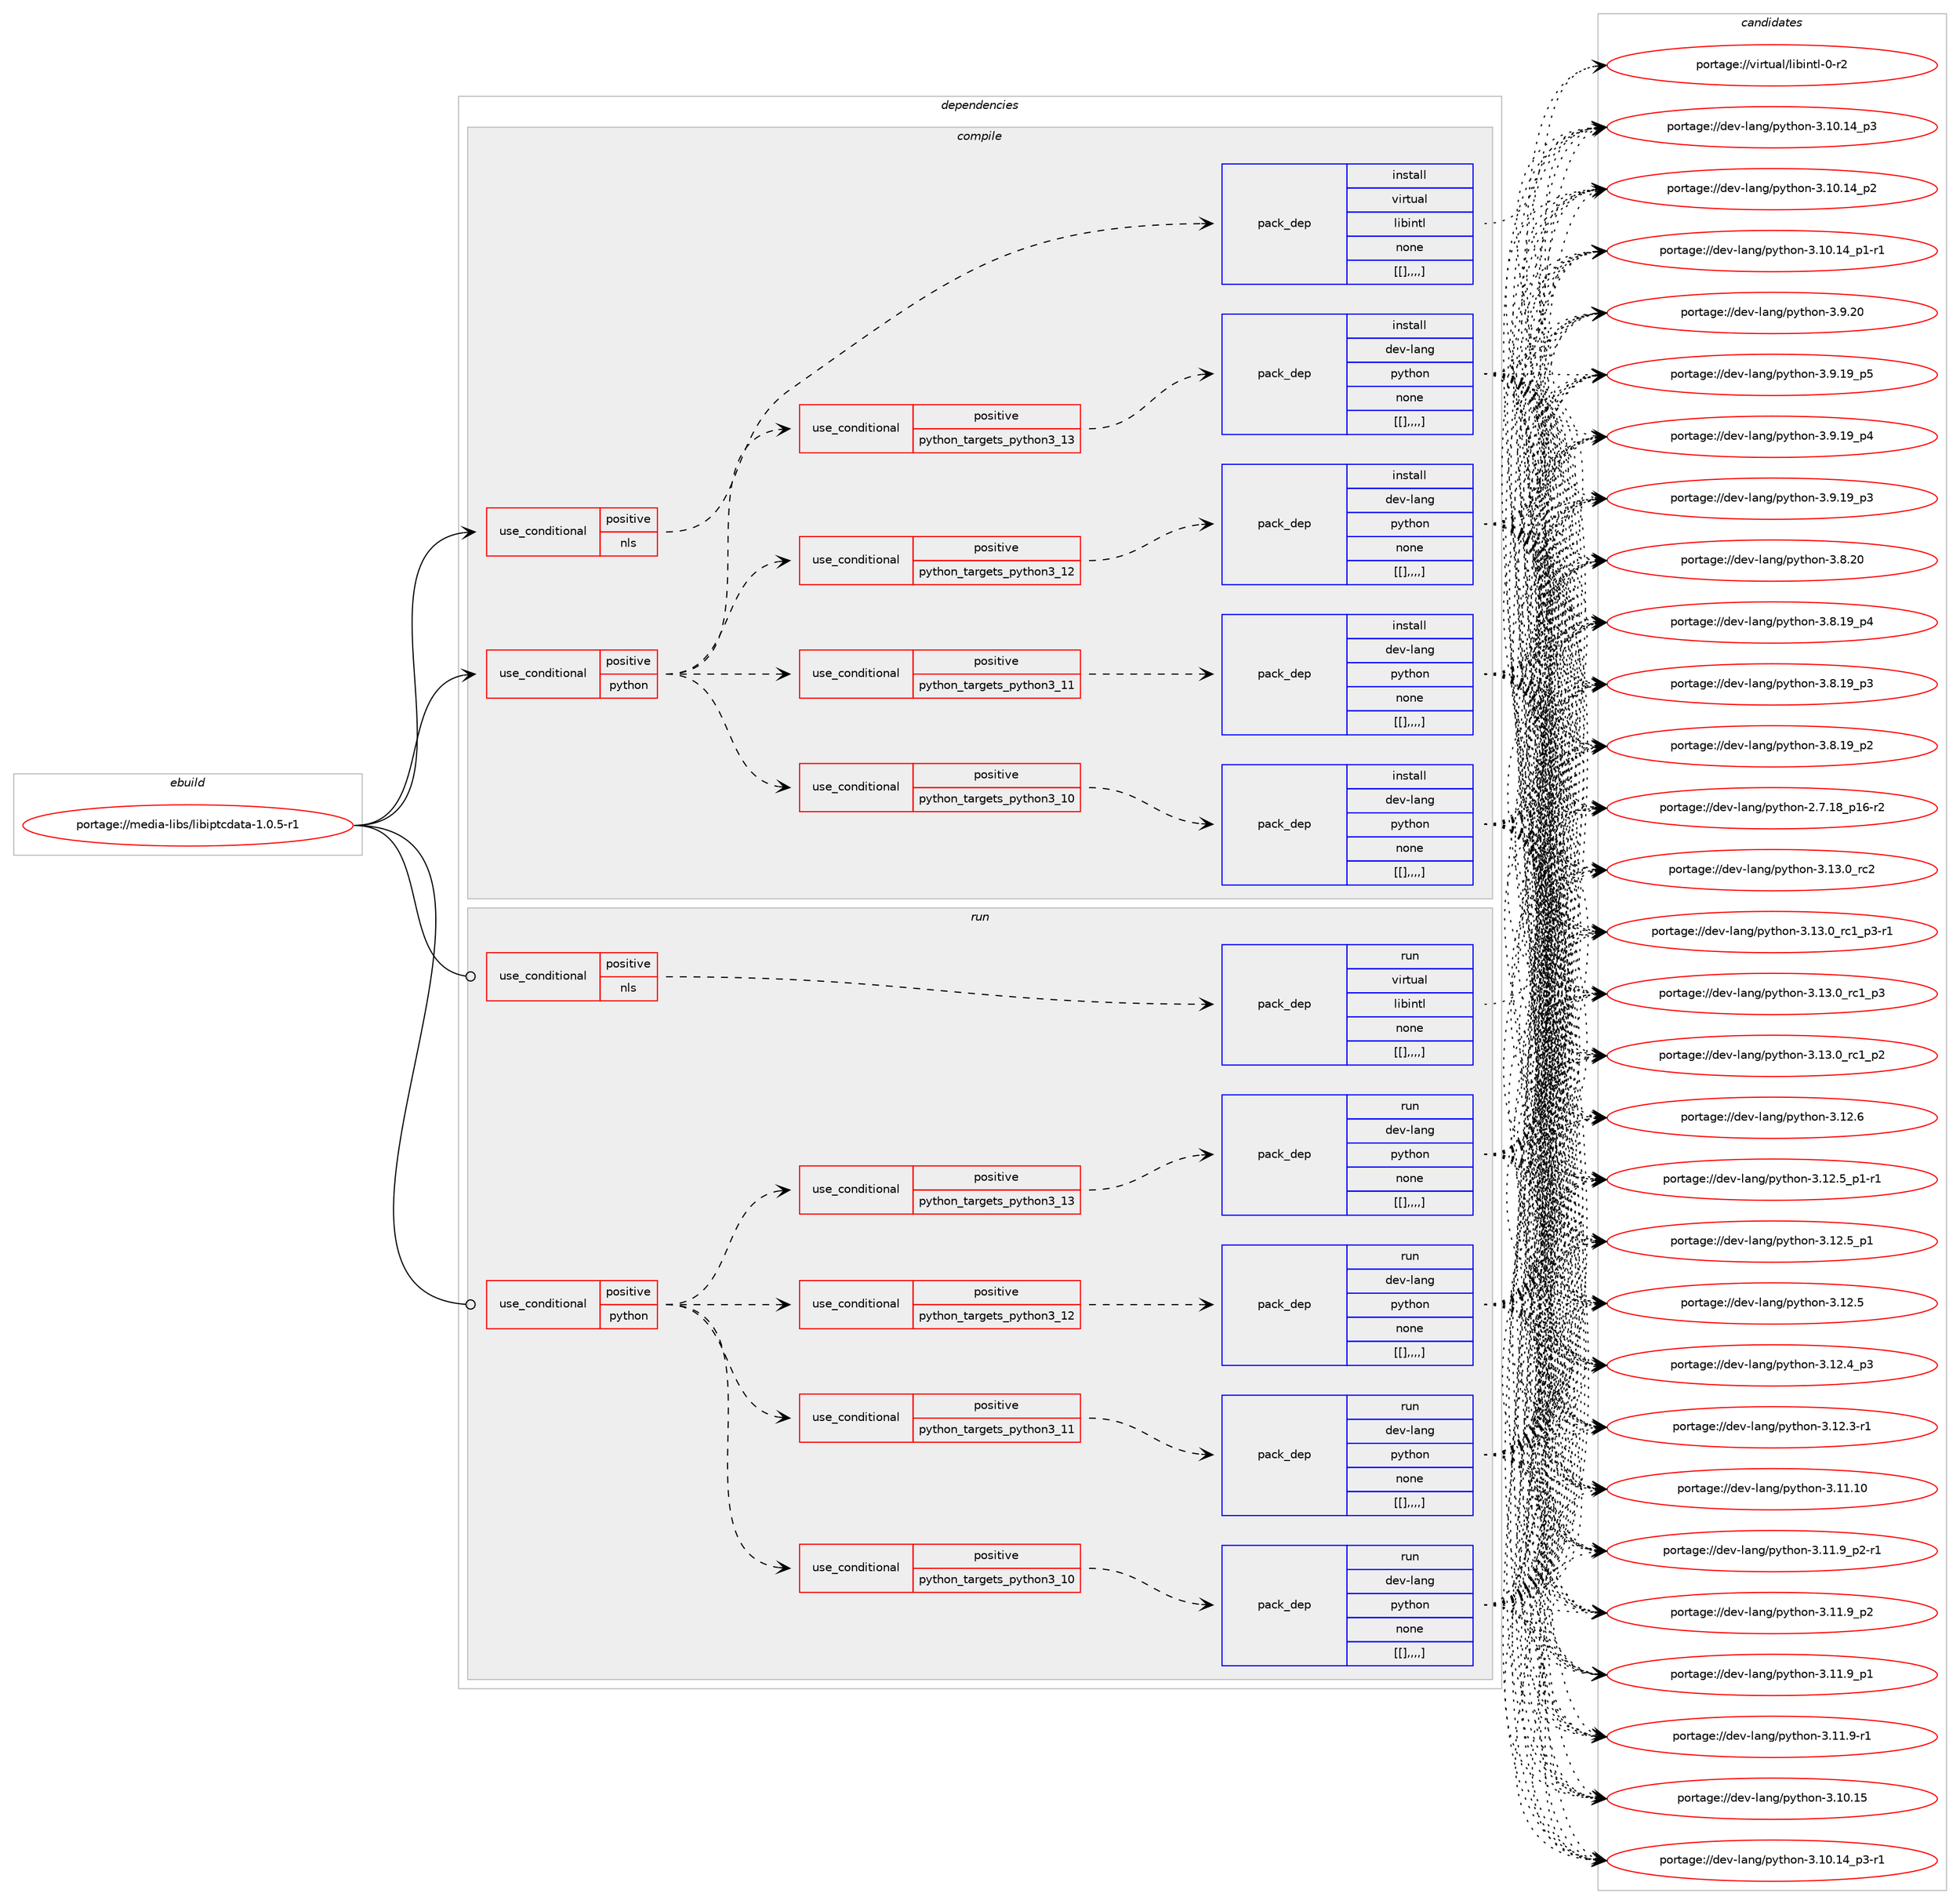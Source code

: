 digraph prolog {

# *************
# Graph options
# *************

newrank=true;
concentrate=true;
compound=true;
graph [rankdir=LR,fontname=Helvetica,fontsize=10,ranksep=1.5];#, ranksep=2.5, nodesep=0.2];
edge  [arrowhead=vee];
node  [fontname=Helvetica,fontsize=10];

# **********
# The ebuild
# **********

subgraph cluster_leftcol {
color=gray;
label=<<i>ebuild</i>>;
id [label="portage://media-libs/libiptcdata-1.0.5-r1", color=red, width=4, href="../media-libs/libiptcdata-1.0.5-r1.svg"];
}

# ****************
# The dependencies
# ****************

subgraph cluster_midcol {
color=gray;
label=<<i>dependencies</i>>;
subgraph cluster_compile {
fillcolor="#eeeeee";
style=filled;
label=<<i>compile</i>>;
subgraph cond78900 {
dependency315231 [label=<<TABLE BORDER="0" CELLBORDER="1" CELLSPACING="0" CELLPADDING="4"><TR><TD ROWSPAN="3" CELLPADDING="10">use_conditional</TD></TR><TR><TD>positive</TD></TR><TR><TD>nls</TD></TR></TABLE>>, shape=none, color=red];
subgraph pack233799 {
dependency315232 [label=<<TABLE BORDER="0" CELLBORDER="1" CELLSPACING="0" CELLPADDING="4" WIDTH="220"><TR><TD ROWSPAN="6" CELLPADDING="30">pack_dep</TD></TR><TR><TD WIDTH="110">install</TD></TR><TR><TD>virtual</TD></TR><TR><TD>libintl</TD></TR><TR><TD>none</TD></TR><TR><TD>[[],,,,]</TD></TR></TABLE>>, shape=none, color=blue];
}
dependency315231:e -> dependency315232:w [weight=20,style="dashed",arrowhead="vee"];
}
id:e -> dependency315231:w [weight=20,style="solid",arrowhead="vee"];
subgraph cond78901 {
dependency315233 [label=<<TABLE BORDER="0" CELLBORDER="1" CELLSPACING="0" CELLPADDING="4"><TR><TD ROWSPAN="3" CELLPADDING="10">use_conditional</TD></TR><TR><TD>positive</TD></TR><TR><TD>python</TD></TR></TABLE>>, shape=none, color=red];
subgraph cond78902 {
dependency315234 [label=<<TABLE BORDER="0" CELLBORDER="1" CELLSPACING="0" CELLPADDING="4"><TR><TD ROWSPAN="3" CELLPADDING="10">use_conditional</TD></TR><TR><TD>positive</TD></TR><TR><TD>python_targets_python3_10</TD></TR></TABLE>>, shape=none, color=red];
subgraph pack233800 {
dependency315235 [label=<<TABLE BORDER="0" CELLBORDER="1" CELLSPACING="0" CELLPADDING="4" WIDTH="220"><TR><TD ROWSPAN="6" CELLPADDING="30">pack_dep</TD></TR><TR><TD WIDTH="110">install</TD></TR><TR><TD>dev-lang</TD></TR><TR><TD>python</TD></TR><TR><TD>none</TD></TR><TR><TD>[[],,,,]</TD></TR></TABLE>>, shape=none, color=blue];
}
dependency315234:e -> dependency315235:w [weight=20,style="dashed",arrowhead="vee"];
}
dependency315233:e -> dependency315234:w [weight=20,style="dashed",arrowhead="vee"];
subgraph cond78903 {
dependency315236 [label=<<TABLE BORDER="0" CELLBORDER="1" CELLSPACING="0" CELLPADDING="4"><TR><TD ROWSPAN="3" CELLPADDING="10">use_conditional</TD></TR><TR><TD>positive</TD></TR><TR><TD>python_targets_python3_11</TD></TR></TABLE>>, shape=none, color=red];
subgraph pack233801 {
dependency315237 [label=<<TABLE BORDER="0" CELLBORDER="1" CELLSPACING="0" CELLPADDING="4" WIDTH="220"><TR><TD ROWSPAN="6" CELLPADDING="30">pack_dep</TD></TR><TR><TD WIDTH="110">install</TD></TR><TR><TD>dev-lang</TD></TR><TR><TD>python</TD></TR><TR><TD>none</TD></TR><TR><TD>[[],,,,]</TD></TR></TABLE>>, shape=none, color=blue];
}
dependency315236:e -> dependency315237:w [weight=20,style="dashed",arrowhead="vee"];
}
dependency315233:e -> dependency315236:w [weight=20,style="dashed",arrowhead="vee"];
subgraph cond78904 {
dependency315238 [label=<<TABLE BORDER="0" CELLBORDER="1" CELLSPACING="0" CELLPADDING="4"><TR><TD ROWSPAN="3" CELLPADDING="10">use_conditional</TD></TR><TR><TD>positive</TD></TR><TR><TD>python_targets_python3_12</TD></TR></TABLE>>, shape=none, color=red];
subgraph pack233802 {
dependency315239 [label=<<TABLE BORDER="0" CELLBORDER="1" CELLSPACING="0" CELLPADDING="4" WIDTH="220"><TR><TD ROWSPAN="6" CELLPADDING="30">pack_dep</TD></TR><TR><TD WIDTH="110">install</TD></TR><TR><TD>dev-lang</TD></TR><TR><TD>python</TD></TR><TR><TD>none</TD></TR><TR><TD>[[],,,,]</TD></TR></TABLE>>, shape=none, color=blue];
}
dependency315238:e -> dependency315239:w [weight=20,style="dashed",arrowhead="vee"];
}
dependency315233:e -> dependency315238:w [weight=20,style="dashed",arrowhead="vee"];
subgraph cond78905 {
dependency315240 [label=<<TABLE BORDER="0" CELLBORDER="1" CELLSPACING="0" CELLPADDING="4"><TR><TD ROWSPAN="3" CELLPADDING="10">use_conditional</TD></TR><TR><TD>positive</TD></TR><TR><TD>python_targets_python3_13</TD></TR></TABLE>>, shape=none, color=red];
subgraph pack233803 {
dependency315241 [label=<<TABLE BORDER="0" CELLBORDER="1" CELLSPACING="0" CELLPADDING="4" WIDTH="220"><TR><TD ROWSPAN="6" CELLPADDING="30">pack_dep</TD></TR><TR><TD WIDTH="110">install</TD></TR><TR><TD>dev-lang</TD></TR><TR><TD>python</TD></TR><TR><TD>none</TD></TR><TR><TD>[[],,,,]</TD></TR></TABLE>>, shape=none, color=blue];
}
dependency315240:e -> dependency315241:w [weight=20,style="dashed",arrowhead="vee"];
}
dependency315233:e -> dependency315240:w [weight=20,style="dashed",arrowhead="vee"];
}
id:e -> dependency315233:w [weight=20,style="solid",arrowhead="vee"];
}
subgraph cluster_compileandrun {
fillcolor="#eeeeee";
style=filled;
label=<<i>compile and run</i>>;
}
subgraph cluster_run {
fillcolor="#eeeeee";
style=filled;
label=<<i>run</i>>;
subgraph cond78906 {
dependency315242 [label=<<TABLE BORDER="0" CELLBORDER="1" CELLSPACING="0" CELLPADDING="4"><TR><TD ROWSPAN="3" CELLPADDING="10">use_conditional</TD></TR><TR><TD>positive</TD></TR><TR><TD>nls</TD></TR></TABLE>>, shape=none, color=red];
subgraph pack233804 {
dependency315243 [label=<<TABLE BORDER="0" CELLBORDER="1" CELLSPACING="0" CELLPADDING="4" WIDTH="220"><TR><TD ROWSPAN="6" CELLPADDING="30">pack_dep</TD></TR><TR><TD WIDTH="110">run</TD></TR><TR><TD>virtual</TD></TR><TR><TD>libintl</TD></TR><TR><TD>none</TD></TR><TR><TD>[[],,,,]</TD></TR></TABLE>>, shape=none, color=blue];
}
dependency315242:e -> dependency315243:w [weight=20,style="dashed",arrowhead="vee"];
}
id:e -> dependency315242:w [weight=20,style="solid",arrowhead="odot"];
subgraph cond78907 {
dependency315244 [label=<<TABLE BORDER="0" CELLBORDER="1" CELLSPACING="0" CELLPADDING="4"><TR><TD ROWSPAN="3" CELLPADDING="10">use_conditional</TD></TR><TR><TD>positive</TD></TR><TR><TD>python</TD></TR></TABLE>>, shape=none, color=red];
subgraph cond78908 {
dependency315245 [label=<<TABLE BORDER="0" CELLBORDER="1" CELLSPACING="0" CELLPADDING="4"><TR><TD ROWSPAN="3" CELLPADDING="10">use_conditional</TD></TR><TR><TD>positive</TD></TR><TR><TD>python_targets_python3_10</TD></TR></TABLE>>, shape=none, color=red];
subgraph pack233805 {
dependency315246 [label=<<TABLE BORDER="0" CELLBORDER="1" CELLSPACING="0" CELLPADDING="4" WIDTH="220"><TR><TD ROWSPAN="6" CELLPADDING="30">pack_dep</TD></TR><TR><TD WIDTH="110">run</TD></TR><TR><TD>dev-lang</TD></TR><TR><TD>python</TD></TR><TR><TD>none</TD></TR><TR><TD>[[],,,,]</TD></TR></TABLE>>, shape=none, color=blue];
}
dependency315245:e -> dependency315246:w [weight=20,style="dashed",arrowhead="vee"];
}
dependency315244:e -> dependency315245:w [weight=20,style="dashed",arrowhead="vee"];
subgraph cond78909 {
dependency315247 [label=<<TABLE BORDER="0" CELLBORDER="1" CELLSPACING="0" CELLPADDING="4"><TR><TD ROWSPAN="3" CELLPADDING="10">use_conditional</TD></TR><TR><TD>positive</TD></TR><TR><TD>python_targets_python3_11</TD></TR></TABLE>>, shape=none, color=red];
subgraph pack233806 {
dependency315248 [label=<<TABLE BORDER="0" CELLBORDER="1" CELLSPACING="0" CELLPADDING="4" WIDTH="220"><TR><TD ROWSPAN="6" CELLPADDING="30">pack_dep</TD></TR><TR><TD WIDTH="110">run</TD></TR><TR><TD>dev-lang</TD></TR><TR><TD>python</TD></TR><TR><TD>none</TD></TR><TR><TD>[[],,,,]</TD></TR></TABLE>>, shape=none, color=blue];
}
dependency315247:e -> dependency315248:w [weight=20,style="dashed",arrowhead="vee"];
}
dependency315244:e -> dependency315247:w [weight=20,style="dashed",arrowhead="vee"];
subgraph cond78910 {
dependency315249 [label=<<TABLE BORDER="0" CELLBORDER="1" CELLSPACING="0" CELLPADDING="4"><TR><TD ROWSPAN="3" CELLPADDING="10">use_conditional</TD></TR><TR><TD>positive</TD></TR><TR><TD>python_targets_python3_12</TD></TR></TABLE>>, shape=none, color=red];
subgraph pack233807 {
dependency315250 [label=<<TABLE BORDER="0" CELLBORDER="1" CELLSPACING="0" CELLPADDING="4" WIDTH="220"><TR><TD ROWSPAN="6" CELLPADDING="30">pack_dep</TD></TR><TR><TD WIDTH="110">run</TD></TR><TR><TD>dev-lang</TD></TR><TR><TD>python</TD></TR><TR><TD>none</TD></TR><TR><TD>[[],,,,]</TD></TR></TABLE>>, shape=none, color=blue];
}
dependency315249:e -> dependency315250:w [weight=20,style="dashed",arrowhead="vee"];
}
dependency315244:e -> dependency315249:w [weight=20,style="dashed",arrowhead="vee"];
subgraph cond78911 {
dependency315251 [label=<<TABLE BORDER="0" CELLBORDER="1" CELLSPACING="0" CELLPADDING="4"><TR><TD ROWSPAN="3" CELLPADDING="10">use_conditional</TD></TR><TR><TD>positive</TD></TR><TR><TD>python_targets_python3_13</TD></TR></TABLE>>, shape=none, color=red];
subgraph pack233808 {
dependency315252 [label=<<TABLE BORDER="0" CELLBORDER="1" CELLSPACING="0" CELLPADDING="4" WIDTH="220"><TR><TD ROWSPAN="6" CELLPADDING="30">pack_dep</TD></TR><TR><TD WIDTH="110">run</TD></TR><TR><TD>dev-lang</TD></TR><TR><TD>python</TD></TR><TR><TD>none</TD></TR><TR><TD>[[],,,,]</TD></TR></TABLE>>, shape=none, color=blue];
}
dependency315251:e -> dependency315252:w [weight=20,style="dashed",arrowhead="vee"];
}
dependency315244:e -> dependency315251:w [weight=20,style="dashed",arrowhead="vee"];
}
id:e -> dependency315244:w [weight=20,style="solid",arrowhead="odot"];
}
}

# **************
# The candidates
# **************

subgraph cluster_choices {
rank=same;
color=gray;
label=<<i>candidates</i>>;

subgraph choice233799 {
color=black;
nodesep=1;
choice11810511411611797108471081059810511011610845484511450 [label="portage://virtual/libintl-0-r2", color=red, width=4,href="../virtual/libintl-0-r2.svg"];
dependency315232:e -> choice11810511411611797108471081059810511011610845484511450:w [style=dotted,weight="100"];
}
subgraph choice233800 {
color=black;
nodesep=1;
choice10010111845108971101034711212111610411111045514649514648951149950 [label="portage://dev-lang/python-3.13.0_rc2", color=red, width=4,href="../dev-lang/python-3.13.0_rc2.svg"];
choice1001011184510897110103471121211161041111104551464951464895114994995112514511449 [label="portage://dev-lang/python-3.13.0_rc1_p3-r1", color=red, width=4,href="../dev-lang/python-3.13.0_rc1_p3-r1.svg"];
choice100101118451089711010347112121116104111110455146495146489511499499511251 [label="portage://dev-lang/python-3.13.0_rc1_p3", color=red, width=4,href="../dev-lang/python-3.13.0_rc1_p3.svg"];
choice100101118451089711010347112121116104111110455146495146489511499499511250 [label="portage://dev-lang/python-3.13.0_rc1_p2", color=red, width=4,href="../dev-lang/python-3.13.0_rc1_p2.svg"];
choice10010111845108971101034711212111610411111045514649504654 [label="portage://dev-lang/python-3.12.6", color=red, width=4,href="../dev-lang/python-3.12.6.svg"];
choice1001011184510897110103471121211161041111104551464950465395112494511449 [label="portage://dev-lang/python-3.12.5_p1-r1", color=red, width=4,href="../dev-lang/python-3.12.5_p1-r1.svg"];
choice100101118451089711010347112121116104111110455146495046539511249 [label="portage://dev-lang/python-3.12.5_p1", color=red, width=4,href="../dev-lang/python-3.12.5_p1.svg"];
choice10010111845108971101034711212111610411111045514649504653 [label="portage://dev-lang/python-3.12.5", color=red, width=4,href="../dev-lang/python-3.12.5.svg"];
choice100101118451089711010347112121116104111110455146495046529511251 [label="portage://dev-lang/python-3.12.4_p3", color=red, width=4,href="../dev-lang/python-3.12.4_p3.svg"];
choice100101118451089711010347112121116104111110455146495046514511449 [label="portage://dev-lang/python-3.12.3-r1", color=red, width=4,href="../dev-lang/python-3.12.3-r1.svg"];
choice1001011184510897110103471121211161041111104551464949464948 [label="portage://dev-lang/python-3.11.10", color=red, width=4,href="../dev-lang/python-3.11.10.svg"];
choice1001011184510897110103471121211161041111104551464949465795112504511449 [label="portage://dev-lang/python-3.11.9_p2-r1", color=red, width=4,href="../dev-lang/python-3.11.9_p2-r1.svg"];
choice100101118451089711010347112121116104111110455146494946579511250 [label="portage://dev-lang/python-3.11.9_p2", color=red, width=4,href="../dev-lang/python-3.11.9_p2.svg"];
choice100101118451089711010347112121116104111110455146494946579511249 [label="portage://dev-lang/python-3.11.9_p1", color=red, width=4,href="../dev-lang/python-3.11.9_p1.svg"];
choice100101118451089711010347112121116104111110455146494946574511449 [label="portage://dev-lang/python-3.11.9-r1", color=red, width=4,href="../dev-lang/python-3.11.9-r1.svg"];
choice1001011184510897110103471121211161041111104551464948464953 [label="portage://dev-lang/python-3.10.15", color=red, width=4,href="../dev-lang/python-3.10.15.svg"];
choice100101118451089711010347112121116104111110455146494846495295112514511449 [label="portage://dev-lang/python-3.10.14_p3-r1", color=red, width=4,href="../dev-lang/python-3.10.14_p3-r1.svg"];
choice10010111845108971101034711212111610411111045514649484649529511251 [label="portage://dev-lang/python-3.10.14_p3", color=red, width=4,href="../dev-lang/python-3.10.14_p3.svg"];
choice10010111845108971101034711212111610411111045514649484649529511250 [label="portage://dev-lang/python-3.10.14_p2", color=red, width=4,href="../dev-lang/python-3.10.14_p2.svg"];
choice100101118451089711010347112121116104111110455146494846495295112494511449 [label="portage://dev-lang/python-3.10.14_p1-r1", color=red, width=4,href="../dev-lang/python-3.10.14_p1-r1.svg"];
choice10010111845108971101034711212111610411111045514657465048 [label="portage://dev-lang/python-3.9.20", color=red, width=4,href="../dev-lang/python-3.9.20.svg"];
choice100101118451089711010347112121116104111110455146574649579511253 [label="portage://dev-lang/python-3.9.19_p5", color=red, width=4,href="../dev-lang/python-3.9.19_p5.svg"];
choice100101118451089711010347112121116104111110455146574649579511252 [label="portage://dev-lang/python-3.9.19_p4", color=red, width=4,href="../dev-lang/python-3.9.19_p4.svg"];
choice100101118451089711010347112121116104111110455146574649579511251 [label="portage://dev-lang/python-3.9.19_p3", color=red, width=4,href="../dev-lang/python-3.9.19_p3.svg"];
choice10010111845108971101034711212111610411111045514656465048 [label="portage://dev-lang/python-3.8.20", color=red, width=4,href="../dev-lang/python-3.8.20.svg"];
choice100101118451089711010347112121116104111110455146564649579511252 [label="portage://dev-lang/python-3.8.19_p4", color=red, width=4,href="../dev-lang/python-3.8.19_p4.svg"];
choice100101118451089711010347112121116104111110455146564649579511251 [label="portage://dev-lang/python-3.8.19_p3", color=red, width=4,href="../dev-lang/python-3.8.19_p3.svg"];
choice100101118451089711010347112121116104111110455146564649579511250 [label="portage://dev-lang/python-3.8.19_p2", color=red, width=4,href="../dev-lang/python-3.8.19_p2.svg"];
choice100101118451089711010347112121116104111110455046554649569511249544511450 [label="portage://dev-lang/python-2.7.18_p16-r2", color=red, width=4,href="../dev-lang/python-2.7.18_p16-r2.svg"];
dependency315235:e -> choice10010111845108971101034711212111610411111045514649514648951149950:w [style=dotted,weight="100"];
dependency315235:e -> choice1001011184510897110103471121211161041111104551464951464895114994995112514511449:w [style=dotted,weight="100"];
dependency315235:e -> choice100101118451089711010347112121116104111110455146495146489511499499511251:w [style=dotted,weight="100"];
dependency315235:e -> choice100101118451089711010347112121116104111110455146495146489511499499511250:w [style=dotted,weight="100"];
dependency315235:e -> choice10010111845108971101034711212111610411111045514649504654:w [style=dotted,weight="100"];
dependency315235:e -> choice1001011184510897110103471121211161041111104551464950465395112494511449:w [style=dotted,weight="100"];
dependency315235:e -> choice100101118451089711010347112121116104111110455146495046539511249:w [style=dotted,weight="100"];
dependency315235:e -> choice10010111845108971101034711212111610411111045514649504653:w [style=dotted,weight="100"];
dependency315235:e -> choice100101118451089711010347112121116104111110455146495046529511251:w [style=dotted,weight="100"];
dependency315235:e -> choice100101118451089711010347112121116104111110455146495046514511449:w [style=dotted,weight="100"];
dependency315235:e -> choice1001011184510897110103471121211161041111104551464949464948:w [style=dotted,weight="100"];
dependency315235:e -> choice1001011184510897110103471121211161041111104551464949465795112504511449:w [style=dotted,weight="100"];
dependency315235:e -> choice100101118451089711010347112121116104111110455146494946579511250:w [style=dotted,weight="100"];
dependency315235:e -> choice100101118451089711010347112121116104111110455146494946579511249:w [style=dotted,weight="100"];
dependency315235:e -> choice100101118451089711010347112121116104111110455146494946574511449:w [style=dotted,weight="100"];
dependency315235:e -> choice1001011184510897110103471121211161041111104551464948464953:w [style=dotted,weight="100"];
dependency315235:e -> choice100101118451089711010347112121116104111110455146494846495295112514511449:w [style=dotted,weight="100"];
dependency315235:e -> choice10010111845108971101034711212111610411111045514649484649529511251:w [style=dotted,weight="100"];
dependency315235:e -> choice10010111845108971101034711212111610411111045514649484649529511250:w [style=dotted,weight="100"];
dependency315235:e -> choice100101118451089711010347112121116104111110455146494846495295112494511449:w [style=dotted,weight="100"];
dependency315235:e -> choice10010111845108971101034711212111610411111045514657465048:w [style=dotted,weight="100"];
dependency315235:e -> choice100101118451089711010347112121116104111110455146574649579511253:w [style=dotted,weight="100"];
dependency315235:e -> choice100101118451089711010347112121116104111110455146574649579511252:w [style=dotted,weight="100"];
dependency315235:e -> choice100101118451089711010347112121116104111110455146574649579511251:w [style=dotted,weight="100"];
dependency315235:e -> choice10010111845108971101034711212111610411111045514656465048:w [style=dotted,weight="100"];
dependency315235:e -> choice100101118451089711010347112121116104111110455146564649579511252:w [style=dotted,weight="100"];
dependency315235:e -> choice100101118451089711010347112121116104111110455146564649579511251:w [style=dotted,weight="100"];
dependency315235:e -> choice100101118451089711010347112121116104111110455146564649579511250:w [style=dotted,weight="100"];
dependency315235:e -> choice100101118451089711010347112121116104111110455046554649569511249544511450:w [style=dotted,weight="100"];
}
subgraph choice233801 {
color=black;
nodesep=1;
choice10010111845108971101034711212111610411111045514649514648951149950 [label="portage://dev-lang/python-3.13.0_rc2", color=red, width=4,href="../dev-lang/python-3.13.0_rc2.svg"];
choice1001011184510897110103471121211161041111104551464951464895114994995112514511449 [label="portage://dev-lang/python-3.13.0_rc1_p3-r1", color=red, width=4,href="../dev-lang/python-3.13.0_rc1_p3-r1.svg"];
choice100101118451089711010347112121116104111110455146495146489511499499511251 [label="portage://dev-lang/python-3.13.0_rc1_p3", color=red, width=4,href="../dev-lang/python-3.13.0_rc1_p3.svg"];
choice100101118451089711010347112121116104111110455146495146489511499499511250 [label="portage://dev-lang/python-3.13.0_rc1_p2", color=red, width=4,href="../dev-lang/python-3.13.0_rc1_p2.svg"];
choice10010111845108971101034711212111610411111045514649504654 [label="portage://dev-lang/python-3.12.6", color=red, width=4,href="../dev-lang/python-3.12.6.svg"];
choice1001011184510897110103471121211161041111104551464950465395112494511449 [label="portage://dev-lang/python-3.12.5_p1-r1", color=red, width=4,href="../dev-lang/python-3.12.5_p1-r1.svg"];
choice100101118451089711010347112121116104111110455146495046539511249 [label="portage://dev-lang/python-3.12.5_p1", color=red, width=4,href="../dev-lang/python-3.12.5_p1.svg"];
choice10010111845108971101034711212111610411111045514649504653 [label="portage://dev-lang/python-3.12.5", color=red, width=4,href="../dev-lang/python-3.12.5.svg"];
choice100101118451089711010347112121116104111110455146495046529511251 [label="portage://dev-lang/python-3.12.4_p3", color=red, width=4,href="../dev-lang/python-3.12.4_p3.svg"];
choice100101118451089711010347112121116104111110455146495046514511449 [label="portage://dev-lang/python-3.12.3-r1", color=red, width=4,href="../dev-lang/python-3.12.3-r1.svg"];
choice1001011184510897110103471121211161041111104551464949464948 [label="portage://dev-lang/python-3.11.10", color=red, width=4,href="../dev-lang/python-3.11.10.svg"];
choice1001011184510897110103471121211161041111104551464949465795112504511449 [label="portage://dev-lang/python-3.11.9_p2-r1", color=red, width=4,href="../dev-lang/python-3.11.9_p2-r1.svg"];
choice100101118451089711010347112121116104111110455146494946579511250 [label="portage://dev-lang/python-3.11.9_p2", color=red, width=4,href="../dev-lang/python-3.11.9_p2.svg"];
choice100101118451089711010347112121116104111110455146494946579511249 [label="portage://dev-lang/python-3.11.9_p1", color=red, width=4,href="../dev-lang/python-3.11.9_p1.svg"];
choice100101118451089711010347112121116104111110455146494946574511449 [label="portage://dev-lang/python-3.11.9-r1", color=red, width=4,href="../dev-lang/python-3.11.9-r1.svg"];
choice1001011184510897110103471121211161041111104551464948464953 [label="portage://dev-lang/python-3.10.15", color=red, width=4,href="../dev-lang/python-3.10.15.svg"];
choice100101118451089711010347112121116104111110455146494846495295112514511449 [label="portage://dev-lang/python-3.10.14_p3-r1", color=red, width=4,href="../dev-lang/python-3.10.14_p3-r1.svg"];
choice10010111845108971101034711212111610411111045514649484649529511251 [label="portage://dev-lang/python-3.10.14_p3", color=red, width=4,href="../dev-lang/python-3.10.14_p3.svg"];
choice10010111845108971101034711212111610411111045514649484649529511250 [label="portage://dev-lang/python-3.10.14_p2", color=red, width=4,href="../dev-lang/python-3.10.14_p2.svg"];
choice100101118451089711010347112121116104111110455146494846495295112494511449 [label="portage://dev-lang/python-3.10.14_p1-r1", color=red, width=4,href="../dev-lang/python-3.10.14_p1-r1.svg"];
choice10010111845108971101034711212111610411111045514657465048 [label="portage://dev-lang/python-3.9.20", color=red, width=4,href="../dev-lang/python-3.9.20.svg"];
choice100101118451089711010347112121116104111110455146574649579511253 [label="portage://dev-lang/python-3.9.19_p5", color=red, width=4,href="../dev-lang/python-3.9.19_p5.svg"];
choice100101118451089711010347112121116104111110455146574649579511252 [label="portage://dev-lang/python-3.9.19_p4", color=red, width=4,href="../dev-lang/python-3.9.19_p4.svg"];
choice100101118451089711010347112121116104111110455146574649579511251 [label="portage://dev-lang/python-3.9.19_p3", color=red, width=4,href="../dev-lang/python-3.9.19_p3.svg"];
choice10010111845108971101034711212111610411111045514656465048 [label="portage://dev-lang/python-3.8.20", color=red, width=4,href="../dev-lang/python-3.8.20.svg"];
choice100101118451089711010347112121116104111110455146564649579511252 [label="portage://dev-lang/python-3.8.19_p4", color=red, width=4,href="../dev-lang/python-3.8.19_p4.svg"];
choice100101118451089711010347112121116104111110455146564649579511251 [label="portage://dev-lang/python-3.8.19_p3", color=red, width=4,href="../dev-lang/python-3.8.19_p3.svg"];
choice100101118451089711010347112121116104111110455146564649579511250 [label="portage://dev-lang/python-3.8.19_p2", color=red, width=4,href="../dev-lang/python-3.8.19_p2.svg"];
choice100101118451089711010347112121116104111110455046554649569511249544511450 [label="portage://dev-lang/python-2.7.18_p16-r2", color=red, width=4,href="../dev-lang/python-2.7.18_p16-r2.svg"];
dependency315237:e -> choice10010111845108971101034711212111610411111045514649514648951149950:w [style=dotted,weight="100"];
dependency315237:e -> choice1001011184510897110103471121211161041111104551464951464895114994995112514511449:w [style=dotted,weight="100"];
dependency315237:e -> choice100101118451089711010347112121116104111110455146495146489511499499511251:w [style=dotted,weight="100"];
dependency315237:e -> choice100101118451089711010347112121116104111110455146495146489511499499511250:w [style=dotted,weight="100"];
dependency315237:e -> choice10010111845108971101034711212111610411111045514649504654:w [style=dotted,weight="100"];
dependency315237:e -> choice1001011184510897110103471121211161041111104551464950465395112494511449:w [style=dotted,weight="100"];
dependency315237:e -> choice100101118451089711010347112121116104111110455146495046539511249:w [style=dotted,weight="100"];
dependency315237:e -> choice10010111845108971101034711212111610411111045514649504653:w [style=dotted,weight="100"];
dependency315237:e -> choice100101118451089711010347112121116104111110455146495046529511251:w [style=dotted,weight="100"];
dependency315237:e -> choice100101118451089711010347112121116104111110455146495046514511449:w [style=dotted,weight="100"];
dependency315237:e -> choice1001011184510897110103471121211161041111104551464949464948:w [style=dotted,weight="100"];
dependency315237:e -> choice1001011184510897110103471121211161041111104551464949465795112504511449:w [style=dotted,weight="100"];
dependency315237:e -> choice100101118451089711010347112121116104111110455146494946579511250:w [style=dotted,weight="100"];
dependency315237:e -> choice100101118451089711010347112121116104111110455146494946579511249:w [style=dotted,weight="100"];
dependency315237:e -> choice100101118451089711010347112121116104111110455146494946574511449:w [style=dotted,weight="100"];
dependency315237:e -> choice1001011184510897110103471121211161041111104551464948464953:w [style=dotted,weight="100"];
dependency315237:e -> choice100101118451089711010347112121116104111110455146494846495295112514511449:w [style=dotted,weight="100"];
dependency315237:e -> choice10010111845108971101034711212111610411111045514649484649529511251:w [style=dotted,weight="100"];
dependency315237:e -> choice10010111845108971101034711212111610411111045514649484649529511250:w [style=dotted,weight="100"];
dependency315237:e -> choice100101118451089711010347112121116104111110455146494846495295112494511449:w [style=dotted,weight="100"];
dependency315237:e -> choice10010111845108971101034711212111610411111045514657465048:w [style=dotted,weight="100"];
dependency315237:e -> choice100101118451089711010347112121116104111110455146574649579511253:w [style=dotted,weight="100"];
dependency315237:e -> choice100101118451089711010347112121116104111110455146574649579511252:w [style=dotted,weight="100"];
dependency315237:e -> choice100101118451089711010347112121116104111110455146574649579511251:w [style=dotted,weight="100"];
dependency315237:e -> choice10010111845108971101034711212111610411111045514656465048:w [style=dotted,weight="100"];
dependency315237:e -> choice100101118451089711010347112121116104111110455146564649579511252:w [style=dotted,weight="100"];
dependency315237:e -> choice100101118451089711010347112121116104111110455146564649579511251:w [style=dotted,weight="100"];
dependency315237:e -> choice100101118451089711010347112121116104111110455146564649579511250:w [style=dotted,weight="100"];
dependency315237:e -> choice100101118451089711010347112121116104111110455046554649569511249544511450:w [style=dotted,weight="100"];
}
subgraph choice233802 {
color=black;
nodesep=1;
choice10010111845108971101034711212111610411111045514649514648951149950 [label="portage://dev-lang/python-3.13.0_rc2", color=red, width=4,href="../dev-lang/python-3.13.0_rc2.svg"];
choice1001011184510897110103471121211161041111104551464951464895114994995112514511449 [label="portage://dev-lang/python-3.13.0_rc1_p3-r1", color=red, width=4,href="../dev-lang/python-3.13.0_rc1_p3-r1.svg"];
choice100101118451089711010347112121116104111110455146495146489511499499511251 [label="portage://dev-lang/python-3.13.0_rc1_p3", color=red, width=4,href="../dev-lang/python-3.13.0_rc1_p3.svg"];
choice100101118451089711010347112121116104111110455146495146489511499499511250 [label="portage://dev-lang/python-3.13.0_rc1_p2", color=red, width=4,href="../dev-lang/python-3.13.0_rc1_p2.svg"];
choice10010111845108971101034711212111610411111045514649504654 [label="portage://dev-lang/python-3.12.6", color=red, width=4,href="../dev-lang/python-3.12.6.svg"];
choice1001011184510897110103471121211161041111104551464950465395112494511449 [label="portage://dev-lang/python-3.12.5_p1-r1", color=red, width=4,href="../dev-lang/python-3.12.5_p1-r1.svg"];
choice100101118451089711010347112121116104111110455146495046539511249 [label="portage://dev-lang/python-3.12.5_p1", color=red, width=4,href="../dev-lang/python-3.12.5_p1.svg"];
choice10010111845108971101034711212111610411111045514649504653 [label="portage://dev-lang/python-3.12.5", color=red, width=4,href="../dev-lang/python-3.12.5.svg"];
choice100101118451089711010347112121116104111110455146495046529511251 [label="portage://dev-lang/python-3.12.4_p3", color=red, width=4,href="../dev-lang/python-3.12.4_p3.svg"];
choice100101118451089711010347112121116104111110455146495046514511449 [label="portage://dev-lang/python-3.12.3-r1", color=red, width=4,href="../dev-lang/python-3.12.3-r1.svg"];
choice1001011184510897110103471121211161041111104551464949464948 [label="portage://dev-lang/python-3.11.10", color=red, width=4,href="../dev-lang/python-3.11.10.svg"];
choice1001011184510897110103471121211161041111104551464949465795112504511449 [label="portage://dev-lang/python-3.11.9_p2-r1", color=red, width=4,href="../dev-lang/python-3.11.9_p2-r1.svg"];
choice100101118451089711010347112121116104111110455146494946579511250 [label="portage://dev-lang/python-3.11.9_p2", color=red, width=4,href="../dev-lang/python-3.11.9_p2.svg"];
choice100101118451089711010347112121116104111110455146494946579511249 [label="portage://dev-lang/python-3.11.9_p1", color=red, width=4,href="../dev-lang/python-3.11.9_p1.svg"];
choice100101118451089711010347112121116104111110455146494946574511449 [label="portage://dev-lang/python-3.11.9-r1", color=red, width=4,href="../dev-lang/python-3.11.9-r1.svg"];
choice1001011184510897110103471121211161041111104551464948464953 [label="portage://dev-lang/python-3.10.15", color=red, width=4,href="../dev-lang/python-3.10.15.svg"];
choice100101118451089711010347112121116104111110455146494846495295112514511449 [label="portage://dev-lang/python-3.10.14_p3-r1", color=red, width=4,href="../dev-lang/python-3.10.14_p3-r1.svg"];
choice10010111845108971101034711212111610411111045514649484649529511251 [label="portage://dev-lang/python-3.10.14_p3", color=red, width=4,href="../dev-lang/python-3.10.14_p3.svg"];
choice10010111845108971101034711212111610411111045514649484649529511250 [label="portage://dev-lang/python-3.10.14_p2", color=red, width=4,href="../dev-lang/python-3.10.14_p2.svg"];
choice100101118451089711010347112121116104111110455146494846495295112494511449 [label="portage://dev-lang/python-3.10.14_p1-r1", color=red, width=4,href="../dev-lang/python-3.10.14_p1-r1.svg"];
choice10010111845108971101034711212111610411111045514657465048 [label="portage://dev-lang/python-3.9.20", color=red, width=4,href="../dev-lang/python-3.9.20.svg"];
choice100101118451089711010347112121116104111110455146574649579511253 [label="portage://dev-lang/python-3.9.19_p5", color=red, width=4,href="../dev-lang/python-3.9.19_p5.svg"];
choice100101118451089711010347112121116104111110455146574649579511252 [label="portage://dev-lang/python-3.9.19_p4", color=red, width=4,href="../dev-lang/python-3.9.19_p4.svg"];
choice100101118451089711010347112121116104111110455146574649579511251 [label="portage://dev-lang/python-3.9.19_p3", color=red, width=4,href="../dev-lang/python-3.9.19_p3.svg"];
choice10010111845108971101034711212111610411111045514656465048 [label="portage://dev-lang/python-3.8.20", color=red, width=4,href="../dev-lang/python-3.8.20.svg"];
choice100101118451089711010347112121116104111110455146564649579511252 [label="portage://dev-lang/python-3.8.19_p4", color=red, width=4,href="../dev-lang/python-3.8.19_p4.svg"];
choice100101118451089711010347112121116104111110455146564649579511251 [label="portage://dev-lang/python-3.8.19_p3", color=red, width=4,href="../dev-lang/python-3.8.19_p3.svg"];
choice100101118451089711010347112121116104111110455146564649579511250 [label="portage://dev-lang/python-3.8.19_p2", color=red, width=4,href="../dev-lang/python-3.8.19_p2.svg"];
choice100101118451089711010347112121116104111110455046554649569511249544511450 [label="portage://dev-lang/python-2.7.18_p16-r2", color=red, width=4,href="../dev-lang/python-2.7.18_p16-r2.svg"];
dependency315239:e -> choice10010111845108971101034711212111610411111045514649514648951149950:w [style=dotted,weight="100"];
dependency315239:e -> choice1001011184510897110103471121211161041111104551464951464895114994995112514511449:w [style=dotted,weight="100"];
dependency315239:e -> choice100101118451089711010347112121116104111110455146495146489511499499511251:w [style=dotted,weight="100"];
dependency315239:e -> choice100101118451089711010347112121116104111110455146495146489511499499511250:w [style=dotted,weight="100"];
dependency315239:e -> choice10010111845108971101034711212111610411111045514649504654:w [style=dotted,weight="100"];
dependency315239:e -> choice1001011184510897110103471121211161041111104551464950465395112494511449:w [style=dotted,weight="100"];
dependency315239:e -> choice100101118451089711010347112121116104111110455146495046539511249:w [style=dotted,weight="100"];
dependency315239:e -> choice10010111845108971101034711212111610411111045514649504653:w [style=dotted,weight="100"];
dependency315239:e -> choice100101118451089711010347112121116104111110455146495046529511251:w [style=dotted,weight="100"];
dependency315239:e -> choice100101118451089711010347112121116104111110455146495046514511449:w [style=dotted,weight="100"];
dependency315239:e -> choice1001011184510897110103471121211161041111104551464949464948:w [style=dotted,weight="100"];
dependency315239:e -> choice1001011184510897110103471121211161041111104551464949465795112504511449:w [style=dotted,weight="100"];
dependency315239:e -> choice100101118451089711010347112121116104111110455146494946579511250:w [style=dotted,weight="100"];
dependency315239:e -> choice100101118451089711010347112121116104111110455146494946579511249:w [style=dotted,weight="100"];
dependency315239:e -> choice100101118451089711010347112121116104111110455146494946574511449:w [style=dotted,weight="100"];
dependency315239:e -> choice1001011184510897110103471121211161041111104551464948464953:w [style=dotted,weight="100"];
dependency315239:e -> choice100101118451089711010347112121116104111110455146494846495295112514511449:w [style=dotted,weight="100"];
dependency315239:e -> choice10010111845108971101034711212111610411111045514649484649529511251:w [style=dotted,weight="100"];
dependency315239:e -> choice10010111845108971101034711212111610411111045514649484649529511250:w [style=dotted,weight="100"];
dependency315239:e -> choice100101118451089711010347112121116104111110455146494846495295112494511449:w [style=dotted,weight="100"];
dependency315239:e -> choice10010111845108971101034711212111610411111045514657465048:w [style=dotted,weight="100"];
dependency315239:e -> choice100101118451089711010347112121116104111110455146574649579511253:w [style=dotted,weight="100"];
dependency315239:e -> choice100101118451089711010347112121116104111110455146574649579511252:w [style=dotted,weight="100"];
dependency315239:e -> choice100101118451089711010347112121116104111110455146574649579511251:w [style=dotted,weight="100"];
dependency315239:e -> choice10010111845108971101034711212111610411111045514656465048:w [style=dotted,weight="100"];
dependency315239:e -> choice100101118451089711010347112121116104111110455146564649579511252:w [style=dotted,weight="100"];
dependency315239:e -> choice100101118451089711010347112121116104111110455146564649579511251:w [style=dotted,weight="100"];
dependency315239:e -> choice100101118451089711010347112121116104111110455146564649579511250:w [style=dotted,weight="100"];
dependency315239:e -> choice100101118451089711010347112121116104111110455046554649569511249544511450:w [style=dotted,weight="100"];
}
subgraph choice233803 {
color=black;
nodesep=1;
choice10010111845108971101034711212111610411111045514649514648951149950 [label="portage://dev-lang/python-3.13.0_rc2", color=red, width=4,href="../dev-lang/python-3.13.0_rc2.svg"];
choice1001011184510897110103471121211161041111104551464951464895114994995112514511449 [label="portage://dev-lang/python-3.13.0_rc1_p3-r1", color=red, width=4,href="../dev-lang/python-3.13.0_rc1_p3-r1.svg"];
choice100101118451089711010347112121116104111110455146495146489511499499511251 [label="portage://dev-lang/python-3.13.0_rc1_p3", color=red, width=4,href="../dev-lang/python-3.13.0_rc1_p3.svg"];
choice100101118451089711010347112121116104111110455146495146489511499499511250 [label="portage://dev-lang/python-3.13.0_rc1_p2", color=red, width=4,href="../dev-lang/python-3.13.0_rc1_p2.svg"];
choice10010111845108971101034711212111610411111045514649504654 [label="portage://dev-lang/python-3.12.6", color=red, width=4,href="../dev-lang/python-3.12.6.svg"];
choice1001011184510897110103471121211161041111104551464950465395112494511449 [label="portage://dev-lang/python-3.12.5_p1-r1", color=red, width=4,href="../dev-lang/python-3.12.5_p1-r1.svg"];
choice100101118451089711010347112121116104111110455146495046539511249 [label="portage://dev-lang/python-3.12.5_p1", color=red, width=4,href="../dev-lang/python-3.12.5_p1.svg"];
choice10010111845108971101034711212111610411111045514649504653 [label="portage://dev-lang/python-3.12.5", color=red, width=4,href="../dev-lang/python-3.12.5.svg"];
choice100101118451089711010347112121116104111110455146495046529511251 [label="portage://dev-lang/python-3.12.4_p3", color=red, width=4,href="../dev-lang/python-3.12.4_p3.svg"];
choice100101118451089711010347112121116104111110455146495046514511449 [label="portage://dev-lang/python-3.12.3-r1", color=red, width=4,href="../dev-lang/python-3.12.3-r1.svg"];
choice1001011184510897110103471121211161041111104551464949464948 [label="portage://dev-lang/python-3.11.10", color=red, width=4,href="../dev-lang/python-3.11.10.svg"];
choice1001011184510897110103471121211161041111104551464949465795112504511449 [label="portage://dev-lang/python-3.11.9_p2-r1", color=red, width=4,href="../dev-lang/python-3.11.9_p2-r1.svg"];
choice100101118451089711010347112121116104111110455146494946579511250 [label="portage://dev-lang/python-3.11.9_p2", color=red, width=4,href="../dev-lang/python-3.11.9_p2.svg"];
choice100101118451089711010347112121116104111110455146494946579511249 [label="portage://dev-lang/python-3.11.9_p1", color=red, width=4,href="../dev-lang/python-3.11.9_p1.svg"];
choice100101118451089711010347112121116104111110455146494946574511449 [label="portage://dev-lang/python-3.11.9-r1", color=red, width=4,href="../dev-lang/python-3.11.9-r1.svg"];
choice1001011184510897110103471121211161041111104551464948464953 [label="portage://dev-lang/python-3.10.15", color=red, width=4,href="../dev-lang/python-3.10.15.svg"];
choice100101118451089711010347112121116104111110455146494846495295112514511449 [label="portage://dev-lang/python-3.10.14_p3-r1", color=red, width=4,href="../dev-lang/python-3.10.14_p3-r1.svg"];
choice10010111845108971101034711212111610411111045514649484649529511251 [label="portage://dev-lang/python-3.10.14_p3", color=red, width=4,href="../dev-lang/python-3.10.14_p3.svg"];
choice10010111845108971101034711212111610411111045514649484649529511250 [label="portage://dev-lang/python-3.10.14_p2", color=red, width=4,href="../dev-lang/python-3.10.14_p2.svg"];
choice100101118451089711010347112121116104111110455146494846495295112494511449 [label="portage://dev-lang/python-3.10.14_p1-r1", color=red, width=4,href="../dev-lang/python-3.10.14_p1-r1.svg"];
choice10010111845108971101034711212111610411111045514657465048 [label="portage://dev-lang/python-3.9.20", color=red, width=4,href="../dev-lang/python-3.9.20.svg"];
choice100101118451089711010347112121116104111110455146574649579511253 [label="portage://dev-lang/python-3.9.19_p5", color=red, width=4,href="../dev-lang/python-3.9.19_p5.svg"];
choice100101118451089711010347112121116104111110455146574649579511252 [label="portage://dev-lang/python-3.9.19_p4", color=red, width=4,href="../dev-lang/python-3.9.19_p4.svg"];
choice100101118451089711010347112121116104111110455146574649579511251 [label="portage://dev-lang/python-3.9.19_p3", color=red, width=4,href="../dev-lang/python-3.9.19_p3.svg"];
choice10010111845108971101034711212111610411111045514656465048 [label="portage://dev-lang/python-3.8.20", color=red, width=4,href="../dev-lang/python-3.8.20.svg"];
choice100101118451089711010347112121116104111110455146564649579511252 [label="portage://dev-lang/python-3.8.19_p4", color=red, width=4,href="../dev-lang/python-3.8.19_p4.svg"];
choice100101118451089711010347112121116104111110455146564649579511251 [label="portage://dev-lang/python-3.8.19_p3", color=red, width=4,href="../dev-lang/python-3.8.19_p3.svg"];
choice100101118451089711010347112121116104111110455146564649579511250 [label="portage://dev-lang/python-3.8.19_p2", color=red, width=4,href="../dev-lang/python-3.8.19_p2.svg"];
choice100101118451089711010347112121116104111110455046554649569511249544511450 [label="portage://dev-lang/python-2.7.18_p16-r2", color=red, width=4,href="../dev-lang/python-2.7.18_p16-r2.svg"];
dependency315241:e -> choice10010111845108971101034711212111610411111045514649514648951149950:w [style=dotted,weight="100"];
dependency315241:e -> choice1001011184510897110103471121211161041111104551464951464895114994995112514511449:w [style=dotted,weight="100"];
dependency315241:e -> choice100101118451089711010347112121116104111110455146495146489511499499511251:w [style=dotted,weight="100"];
dependency315241:e -> choice100101118451089711010347112121116104111110455146495146489511499499511250:w [style=dotted,weight="100"];
dependency315241:e -> choice10010111845108971101034711212111610411111045514649504654:w [style=dotted,weight="100"];
dependency315241:e -> choice1001011184510897110103471121211161041111104551464950465395112494511449:w [style=dotted,weight="100"];
dependency315241:e -> choice100101118451089711010347112121116104111110455146495046539511249:w [style=dotted,weight="100"];
dependency315241:e -> choice10010111845108971101034711212111610411111045514649504653:w [style=dotted,weight="100"];
dependency315241:e -> choice100101118451089711010347112121116104111110455146495046529511251:w [style=dotted,weight="100"];
dependency315241:e -> choice100101118451089711010347112121116104111110455146495046514511449:w [style=dotted,weight="100"];
dependency315241:e -> choice1001011184510897110103471121211161041111104551464949464948:w [style=dotted,weight="100"];
dependency315241:e -> choice1001011184510897110103471121211161041111104551464949465795112504511449:w [style=dotted,weight="100"];
dependency315241:e -> choice100101118451089711010347112121116104111110455146494946579511250:w [style=dotted,weight="100"];
dependency315241:e -> choice100101118451089711010347112121116104111110455146494946579511249:w [style=dotted,weight="100"];
dependency315241:e -> choice100101118451089711010347112121116104111110455146494946574511449:w [style=dotted,weight="100"];
dependency315241:e -> choice1001011184510897110103471121211161041111104551464948464953:w [style=dotted,weight="100"];
dependency315241:e -> choice100101118451089711010347112121116104111110455146494846495295112514511449:w [style=dotted,weight="100"];
dependency315241:e -> choice10010111845108971101034711212111610411111045514649484649529511251:w [style=dotted,weight="100"];
dependency315241:e -> choice10010111845108971101034711212111610411111045514649484649529511250:w [style=dotted,weight="100"];
dependency315241:e -> choice100101118451089711010347112121116104111110455146494846495295112494511449:w [style=dotted,weight="100"];
dependency315241:e -> choice10010111845108971101034711212111610411111045514657465048:w [style=dotted,weight="100"];
dependency315241:e -> choice100101118451089711010347112121116104111110455146574649579511253:w [style=dotted,weight="100"];
dependency315241:e -> choice100101118451089711010347112121116104111110455146574649579511252:w [style=dotted,weight="100"];
dependency315241:e -> choice100101118451089711010347112121116104111110455146574649579511251:w [style=dotted,weight="100"];
dependency315241:e -> choice10010111845108971101034711212111610411111045514656465048:w [style=dotted,weight="100"];
dependency315241:e -> choice100101118451089711010347112121116104111110455146564649579511252:w [style=dotted,weight="100"];
dependency315241:e -> choice100101118451089711010347112121116104111110455146564649579511251:w [style=dotted,weight="100"];
dependency315241:e -> choice100101118451089711010347112121116104111110455146564649579511250:w [style=dotted,weight="100"];
dependency315241:e -> choice100101118451089711010347112121116104111110455046554649569511249544511450:w [style=dotted,weight="100"];
}
subgraph choice233804 {
color=black;
nodesep=1;
choice11810511411611797108471081059810511011610845484511450 [label="portage://virtual/libintl-0-r2", color=red, width=4,href="../virtual/libintl-0-r2.svg"];
dependency315243:e -> choice11810511411611797108471081059810511011610845484511450:w [style=dotted,weight="100"];
}
subgraph choice233805 {
color=black;
nodesep=1;
choice10010111845108971101034711212111610411111045514649514648951149950 [label="portage://dev-lang/python-3.13.0_rc2", color=red, width=4,href="../dev-lang/python-3.13.0_rc2.svg"];
choice1001011184510897110103471121211161041111104551464951464895114994995112514511449 [label="portage://dev-lang/python-3.13.0_rc1_p3-r1", color=red, width=4,href="../dev-lang/python-3.13.0_rc1_p3-r1.svg"];
choice100101118451089711010347112121116104111110455146495146489511499499511251 [label="portage://dev-lang/python-3.13.0_rc1_p3", color=red, width=4,href="../dev-lang/python-3.13.0_rc1_p3.svg"];
choice100101118451089711010347112121116104111110455146495146489511499499511250 [label="portage://dev-lang/python-3.13.0_rc1_p2", color=red, width=4,href="../dev-lang/python-3.13.0_rc1_p2.svg"];
choice10010111845108971101034711212111610411111045514649504654 [label="portage://dev-lang/python-3.12.6", color=red, width=4,href="../dev-lang/python-3.12.6.svg"];
choice1001011184510897110103471121211161041111104551464950465395112494511449 [label="portage://dev-lang/python-3.12.5_p1-r1", color=red, width=4,href="../dev-lang/python-3.12.5_p1-r1.svg"];
choice100101118451089711010347112121116104111110455146495046539511249 [label="portage://dev-lang/python-3.12.5_p1", color=red, width=4,href="../dev-lang/python-3.12.5_p1.svg"];
choice10010111845108971101034711212111610411111045514649504653 [label="portage://dev-lang/python-3.12.5", color=red, width=4,href="../dev-lang/python-3.12.5.svg"];
choice100101118451089711010347112121116104111110455146495046529511251 [label="portage://dev-lang/python-3.12.4_p3", color=red, width=4,href="../dev-lang/python-3.12.4_p3.svg"];
choice100101118451089711010347112121116104111110455146495046514511449 [label="portage://dev-lang/python-3.12.3-r1", color=red, width=4,href="../dev-lang/python-3.12.3-r1.svg"];
choice1001011184510897110103471121211161041111104551464949464948 [label="portage://dev-lang/python-3.11.10", color=red, width=4,href="../dev-lang/python-3.11.10.svg"];
choice1001011184510897110103471121211161041111104551464949465795112504511449 [label="portage://dev-lang/python-3.11.9_p2-r1", color=red, width=4,href="../dev-lang/python-3.11.9_p2-r1.svg"];
choice100101118451089711010347112121116104111110455146494946579511250 [label="portage://dev-lang/python-3.11.9_p2", color=red, width=4,href="../dev-lang/python-3.11.9_p2.svg"];
choice100101118451089711010347112121116104111110455146494946579511249 [label="portage://dev-lang/python-3.11.9_p1", color=red, width=4,href="../dev-lang/python-3.11.9_p1.svg"];
choice100101118451089711010347112121116104111110455146494946574511449 [label="portage://dev-lang/python-3.11.9-r1", color=red, width=4,href="../dev-lang/python-3.11.9-r1.svg"];
choice1001011184510897110103471121211161041111104551464948464953 [label="portage://dev-lang/python-3.10.15", color=red, width=4,href="../dev-lang/python-3.10.15.svg"];
choice100101118451089711010347112121116104111110455146494846495295112514511449 [label="portage://dev-lang/python-3.10.14_p3-r1", color=red, width=4,href="../dev-lang/python-3.10.14_p3-r1.svg"];
choice10010111845108971101034711212111610411111045514649484649529511251 [label="portage://dev-lang/python-3.10.14_p3", color=red, width=4,href="../dev-lang/python-3.10.14_p3.svg"];
choice10010111845108971101034711212111610411111045514649484649529511250 [label="portage://dev-lang/python-3.10.14_p2", color=red, width=4,href="../dev-lang/python-3.10.14_p2.svg"];
choice100101118451089711010347112121116104111110455146494846495295112494511449 [label="portage://dev-lang/python-3.10.14_p1-r1", color=red, width=4,href="../dev-lang/python-3.10.14_p1-r1.svg"];
choice10010111845108971101034711212111610411111045514657465048 [label="portage://dev-lang/python-3.9.20", color=red, width=4,href="../dev-lang/python-3.9.20.svg"];
choice100101118451089711010347112121116104111110455146574649579511253 [label="portage://dev-lang/python-3.9.19_p5", color=red, width=4,href="../dev-lang/python-3.9.19_p5.svg"];
choice100101118451089711010347112121116104111110455146574649579511252 [label="portage://dev-lang/python-3.9.19_p4", color=red, width=4,href="../dev-lang/python-3.9.19_p4.svg"];
choice100101118451089711010347112121116104111110455146574649579511251 [label="portage://dev-lang/python-3.9.19_p3", color=red, width=4,href="../dev-lang/python-3.9.19_p3.svg"];
choice10010111845108971101034711212111610411111045514656465048 [label="portage://dev-lang/python-3.8.20", color=red, width=4,href="../dev-lang/python-3.8.20.svg"];
choice100101118451089711010347112121116104111110455146564649579511252 [label="portage://dev-lang/python-3.8.19_p4", color=red, width=4,href="../dev-lang/python-3.8.19_p4.svg"];
choice100101118451089711010347112121116104111110455146564649579511251 [label="portage://dev-lang/python-3.8.19_p3", color=red, width=4,href="../dev-lang/python-3.8.19_p3.svg"];
choice100101118451089711010347112121116104111110455146564649579511250 [label="portage://dev-lang/python-3.8.19_p2", color=red, width=4,href="../dev-lang/python-3.8.19_p2.svg"];
choice100101118451089711010347112121116104111110455046554649569511249544511450 [label="portage://dev-lang/python-2.7.18_p16-r2", color=red, width=4,href="../dev-lang/python-2.7.18_p16-r2.svg"];
dependency315246:e -> choice10010111845108971101034711212111610411111045514649514648951149950:w [style=dotted,weight="100"];
dependency315246:e -> choice1001011184510897110103471121211161041111104551464951464895114994995112514511449:w [style=dotted,weight="100"];
dependency315246:e -> choice100101118451089711010347112121116104111110455146495146489511499499511251:w [style=dotted,weight="100"];
dependency315246:e -> choice100101118451089711010347112121116104111110455146495146489511499499511250:w [style=dotted,weight="100"];
dependency315246:e -> choice10010111845108971101034711212111610411111045514649504654:w [style=dotted,weight="100"];
dependency315246:e -> choice1001011184510897110103471121211161041111104551464950465395112494511449:w [style=dotted,weight="100"];
dependency315246:e -> choice100101118451089711010347112121116104111110455146495046539511249:w [style=dotted,weight="100"];
dependency315246:e -> choice10010111845108971101034711212111610411111045514649504653:w [style=dotted,weight="100"];
dependency315246:e -> choice100101118451089711010347112121116104111110455146495046529511251:w [style=dotted,weight="100"];
dependency315246:e -> choice100101118451089711010347112121116104111110455146495046514511449:w [style=dotted,weight="100"];
dependency315246:e -> choice1001011184510897110103471121211161041111104551464949464948:w [style=dotted,weight="100"];
dependency315246:e -> choice1001011184510897110103471121211161041111104551464949465795112504511449:w [style=dotted,weight="100"];
dependency315246:e -> choice100101118451089711010347112121116104111110455146494946579511250:w [style=dotted,weight="100"];
dependency315246:e -> choice100101118451089711010347112121116104111110455146494946579511249:w [style=dotted,weight="100"];
dependency315246:e -> choice100101118451089711010347112121116104111110455146494946574511449:w [style=dotted,weight="100"];
dependency315246:e -> choice1001011184510897110103471121211161041111104551464948464953:w [style=dotted,weight="100"];
dependency315246:e -> choice100101118451089711010347112121116104111110455146494846495295112514511449:w [style=dotted,weight="100"];
dependency315246:e -> choice10010111845108971101034711212111610411111045514649484649529511251:w [style=dotted,weight="100"];
dependency315246:e -> choice10010111845108971101034711212111610411111045514649484649529511250:w [style=dotted,weight="100"];
dependency315246:e -> choice100101118451089711010347112121116104111110455146494846495295112494511449:w [style=dotted,weight="100"];
dependency315246:e -> choice10010111845108971101034711212111610411111045514657465048:w [style=dotted,weight="100"];
dependency315246:e -> choice100101118451089711010347112121116104111110455146574649579511253:w [style=dotted,weight="100"];
dependency315246:e -> choice100101118451089711010347112121116104111110455146574649579511252:w [style=dotted,weight="100"];
dependency315246:e -> choice100101118451089711010347112121116104111110455146574649579511251:w [style=dotted,weight="100"];
dependency315246:e -> choice10010111845108971101034711212111610411111045514656465048:w [style=dotted,weight="100"];
dependency315246:e -> choice100101118451089711010347112121116104111110455146564649579511252:w [style=dotted,weight="100"];
dependency315246:e -> choice100101118451089711010347112121116104111110455146564649579511251:w [style=dotted,weight="100"];
dependency315246:e -> choice100101118451089711010347112121116104111110455146564649579511250:w [style=dotted,weight="100"];
dependency315246:e -> choice100101118451089711010347112121116104111110455046554649569511249544511450:w [style=dotted,weight="100"];
}
subgraph choice233806 {
color=black;
nodesep=1;
choice10010111845108971101034711212111610411111045514649514648951149950 [label="portage://dev-lang/python-3.13.0_rc2", color=red, width=4,href="../dev-lang/python-3.13.0_rc2.svg"];
choice1001011184510897110103471121211161041111104551464951464895114994995112514511449 [label="portage://dev-lang/python-3.13.0_rc1_p3-r1", color=red, width=4,href="../dev-lang/python-3.13.0_rc1_p3-r1.svg"];
choice100101118451089711010347112121116104111110455146495146489511499499511251 [label="portage://dev-lang/python-3.13.0_rc1_p3", color=red, width=4,href="../dev-lang/python-3.13.0_rc1_p3.svg"];
choice100101118451089711010347112121116104111110455146495146489511499499511250 [label="portage://dev-lang/python-3.13.0_rc1_p2", color=red, width=4,href="../dev-lang/python-3.13.0_rc1_p2.svg"];
choice10010111845108971101034711212111610411111045514649504654 [label="portage://dev-lang/python-3.12.6", color=red, width=4,href="../dev-lang/python-3.12.6.svg"];
choice1001011184510897110103471121211161041111104551464950465395112494511449 [label="portage://dev-lang/python-3.12.5_p1-r1", color=red, width=4,href="../dev-lang/python-3.12.5_p1-r1.svg"];
choice100101118451089711010347112121116104111110455146495046539511249 [label="portage://dev-lang/python-3.12.5_p1", color=red, width=4,href="../dev-lang/python-3.12.5_p1.svg"];
choice10010111845108971101034711212111610411111045514649504653 [label="portage://dev-lang/python-3.12.5", color=red, width=4,href="../dev-lang/python-3.12.5.svg"];
choice100101118451089711010347112121116104111110455146495046529511251 [label="portage://dev-lang/python-3.12.4_p3", color=red, width=4,href="../dev-lang/python-3.12.4_p3.svg"];
choice100101118451089711010347112121116104111110455146495046514511449 [label="portage://dev-lang/python-3.12.3-r1", color=red, width=4,href="../dev-lang/python-3.12.3-r1.svg"];
choice1001011184510897110103471121211161041111104551464949464948 [label="portage://dev-lang/python-3.11.10", color=red, width=4,href="../dev-lang/python-3.11.10.svg"];
choice1001011184510897110103471121211161041111104551464949465795112504511449 [label="portage://dev-lang/python-3.11.9_p2-r1", color=red, width=4,href="../dev-lang/python-3.11.9_p2-r1.svg"];
choice100101118451089711010347112121116104111110455146494946579511250 [label="portage://dev-lang/python-3.11.9_p2", color=red, width=4,href="../dev-lang/python-3.11.9_p2.svg"];
choice100101118451089711010347112121116104111110455146494946579511249 [label="portage://dev-lang/python-3.11.9_p1", color=red, width=4,href="../dev-lang/python-3.11.9_p1.svg"];
choice100101118451089711010347112121116104111110455146494946574511449 [label="portage://dev-lang/python-3.11.9-r1", color=red, width=4,href="../dev-lang/python-3.11.9-r1.svg"];
choice1001011184510897110103471121211161041111104551464948464953 [label="portage://dev-lang/python-3.10.15", color=red, width=4,href="../dev-lang/python-3.10.15.svg"];
choice100101118451089711010347112121116104111110455146494846495295112514511449 [label="portage://dev-lang/python-3.10.14_p3-r1", color=red, width=4,href="../dev-lang/python-3.10.14_p3-r1.svg"];
choice10010111845108971101034711212111610411111045514649484649529511251 [label="portage://dev-lang/python-3.10.14_p3", color=red, width=4,href="../dev-lang/python-3.10.14_p3.svg"];
choice10010111845108971101034711212111610411111045514649484649529511250 [label="portage://dev-lang/python-3.10.14_p2", color=red, width=4,href="../dev-lang/python-3.10.14_p2.svg"];
choice100101118451089711010347112121116104111110455146494846495295112494511449 [label="portage://dev-lang/python-3.10.14_p1-r1", color=red, width=4,href="../dev-lang/python-3.10.14_p1-r1.svg"];
choice10010111845108971101034711212111610411111045514657465048 [label="portage://dev-lang/python-3.9.20", color=red, width=4,href="../dev-lang/python-3.9.20.svg"];
choice100101118451089711010347112121116104111110455146574649579511253 [label="portage://dev-lang/python-3.9.19_p5", color=red, width=4,href="../dev-lang/python-3.9.19_p5.svg"];
choice100101118451089711010347112121116104111110455146574649579511252 [label="portage://dev-lang/python-3.9.19_p4", color=red, width=4,href="../dev-lang/python-3.9.19_p4.svg"];
choice100101118451089711010347112121116104111110455146574649579511251 [label="portage://dev-lang/python-3.9.19_p3", color=red, width=4,href="../dev-lang/python-3.9.19_p3.svg"];
choice10010111845108971101034711212111610411111045514656465048 [label="portage://dev-lang/python-3.8.20", color=red, width=4,href="../dev-lang/python-3.8.20.svg"];
choice100101118451089711010347112121116104111110455146564649579511252 [label="portage://dev-lang/python-3.8.19_p4", color=red, width=4,href="../dev-lang/python-3.8.19_p4.svg"];
choice100101118451089711010347112121116104111110455146564649579511251 [label="portage://dev-lang/python-3.8.19_p3", color=red, width=4,href="../dev-lang/python-3.8.19_p3.svg"];
choice100101118451089711010347112121116104111110455146564649579511250 [label="portage://dev-lang/python-3.8.19_p2", color=red, width=4,href="../dev-lang/python-3.8.19_p2.svg"];
choice100101118451089711010347112121116104111110455046554649569511249544511450 [label="portage://dev-lang/python-2.7.18_p16-r2", color=red, width=4,href="../dev-lang/python-2.7.18_p16-r2.svg"];
dependency315248:e -> choice10010111845108971101034711212111610411111045514649514648951149950:w [style=dotted,weight="100"];
dependency315248:e -> choice1001011184510897110103471121211161041111104551464951464895114994995112514511449:w [style=dotted,weight="100"];
dependency315248:e -> choice100101118451089711010347112121116104111110455146495146489511499499511251:w [style=dotted,weight="100"];
dependency315248:e -> choice100101118451089711010347112121116104111110455146495146489511499499511250:w [style=dotted,weight="100"];
dependency315248:e -> choice10010111845108971101034711212111610411111045514649504654:w [style=dotted,weight="100"];
dependency315248:e -> choice1001011184510897110103471121211161041111104551464950465395112494511449:w [style=dotted,weight="100"];
dependency315248:e -> choice100101118451089711010347112121116104111110455146495046539511249:w [style=dotted,weight="100"];
dependency315248:e -> choice10010111845108971101034711212111610411111045514649504653:w [style=dotted,weight="100"];
dependency315248:e -> choice100101118451089711010347112121116104111110455146495046529511251:w [style=dotted,weight="100"];
dependency315248:e -> choice100101118451089711010347112121116104111110455146495046514511449:w [style=dotted,weight="100"];
dependency315248:e -> choice1001011184510897110103471121211161041111104551464949464948:w [style=dotted,weight="100"];
dependency315248:e -> choice1001011184510897110103471121211161041111104551464949465795112504511449:w [style=dotted,weight="100"];
dependency315248:e -> choice100101118451089711010347112121116104111110455146494946579511250:w [style=dotted,weight="100"];
dependency315248:e -> choice100101118451089711010347112121116104111110455146494946579511249:w [style=dotted,weight="100"];
dependency315248:e -> choice100101118451089711010347112121116104111110455146494946574511449:w [style=dotted,weight="100"];
dependency315248:e -> choice1001011184510897110103471121211161041111104551464948464953:w [style=dotted,weight="100"];
dependency315248:e -> choice100101118451089711010347112121116104111110455146494846495295112514511449:w [style=dotted,weight="100"];
dependency315248:e -> choice10010111845108971101034711212111610411111045514649484649529511251:w [style=dotted,weight="100"];
dependency315248:e -> choice10010111845108971101034711212111610411111045514649484649529511250:w [style=dotted,weight="100"];
dependency315248:e -> choice100101118451089711010347112121116104111110455146494846495295112494511449:w [style=dotted,weight="100"];
dependency315248:e -> choice10010111845108971101034711212111610411111045514657465048:w [style=dotted,weight="100"];
dependency315248:e -> choice100101118451089711010347112121116104111110455146574649579511253:w [style=dotted,weight="100"];
dependency315248:e -> choice100101118451089711010347112121116104111110455146574649579511252:w [style=dotted,weight="100"];
dependency315248:e -> choice100101118451089711010347112121116104111110455146574649579511251:w [style=dotted,weight="100"];
dependency315248:e -> choice10010111845108971101034711212111610411111045514656465048:w [style=dotted,weight="100"];
dependency315248:e -> choice100101118451089711010347112121116104111110455146564649579511252:w [style=dotted,weight="100"];
dependency315248:e -> choice100101118451089711010347112121116104111110455146564649579511251:w [style=dotted,weight="100"];
dependency315248:e -> choice100101118451089711010347112121116104111110455146564649579511250:w [style=dotted,weight="100"];
dependency315248:e -> choice100101118451089711010347112121116104111110455046554649569511249544511450:w [style=dotted,weight="100"];
}
subgraph choice233807 {
color=black;
nodesep=1;
choice10010111845108971101034711212111610411111045514649514648951149950 [label="portage://dev-lang/python-3.13.0_rc2", color=red, width=4,href="../dev-lang/python-3.13.0_rc2.svg"];
choice1001011184510897110103471121211161041111104551464951464895114994995112514511449 [label="portage://dev-lang/python-3.13.0_rc1_p3-r1", color=red, width=4,href="../dev-lang/python-3.13.0_rc1_p3-r1.svg"];
choice100101118451089711010347112121116104111110455146495146489511499499511251 [label="portage://dev-lang/python-3.13.0_rc1_p3", color=red, width=4,href="../dev-lang/python-3.13.0_rc1_p3.svg"];
choice100101118451089711010347112121116104111110455146495146489511499499511250 [label="portage://dev-lang/python-3.13.0_rc1_p2", color=red, width=4,href="../dev-lang/python-3.13.0_rc1_p2.svg"];
choice10010111845108971101034711212111610411111045514649504654 [label="portage://dev-lang/python-3.12.6", color=red, width=4,href="../dev-lang/python-3.12.6.svg"];
choice1001011184510897110103471121211161041111104551464950465395112494511449 [label="portage://dev-lang/python-3.12.5_p1-r1", color=red, width=4,href="../dev-lang/python-3.12.5_p1-r1.svg"];
choice100101118451089711010347112121116104111110455146495046539511249 [label="portage://dev-lang/python-3.12.5_p1", color=red, width=4,href="../dev-lang/python-3.12.5_p1.svg"];
choice10010111845108971101034711212111610411111045514649504653 [label="portage://dev-lang/python-3.12.5", color=red, width=4,href="../dev-lang/python-3.12.5.svg"];
choice100101118451089711010347112121116104111110455146495046529511251 [label="portage://dev-lang/python-3.12.4_p3", color=red, width=4,href="../dev-lang/python-3.12.4_p3.svg"];
choice100101118451089711010347112121116104111110455146495046514511449 [label="portage://dev-lang/python-3.12.3-r1", color=red, width=4,href="../dev-lang/python-3.12.3-r1.svg"];
choice1001011184510897110103471121211161041111104551464949464948 [label="portage://dev-lang/python-3.11.10", color=red, width=4,href="../dev-lang/python-3.11.10.svg"];
choice1001011184510897110103471121211161041111104551464949465795112504511449 [label="portage://dev-lang/python-3.11.9_p2-r1", color=red, width=4,href="../dev-lang/python-3.11.9_p2-r1.svg"];
choice100101118451089711010347112121116104111110455146494946579511250 [label="portage://dev-lang/python-3.11.9_p2", color=red, width=4,href="../dev-lang/python-3.11.9_p2.svg"];
choice100101118451089711010347112121116104111110455146494946579511249 [label="portage://dev-lang/python-3.11.9_p1", color=red, width=4,href="../dev-lang/python-3.11.9_p1.svg"];
choice100101118451089711010347112121116104111110455146494946574511449 [label="portage://dev-lang/python-3.11.9-r1", color=red, width=4,href="../dev-lang/python-3.11.9-r1.svg"];
choice1001011184510897110103471121211161041111104551464948464953 [label="portage://dev-lang/python-3.10.15", color=red, width=4,href="../dev-lang/python-3.10.15.svg"];
choice100101118451089711010347112121116104111110455146494846495295112514511449 [label="portage://dev-lang/python-3.10.14_p3-r1", color=red, width=4,href="../dev-lang/python-3.10.14_p3-r1.svg"];
choice10010111845108971101034711212111610411111045514649484649529511251 [label="portage://dev-lang/python-3.10.14_p3", color=red, width=4,href="../dev-lang/python-3.10.14_p3.svg"];
choice10010111845108971101034711212111610411111045514649484649529511250 [label="portage://dev-lang/python-3.10.14_p2", color=red, width=4,href="../dev-lang/python-3.10.14_p2.svg"];
choice100101118451089711010347112121116104111110455146494846495295112494511449 [label="portage://dev-lang/python-3.10.14_p1-r1", color=red, width=4,href="../dev-lang/python-3.10.14_p1-r1.svg"];
choice10010111845108971101034711212111610411111045514657465048 [label="portage://dev-lang/python-3.9.20", color=red, width=4,href="../dev-lang/python-3.9.20.svg"];
choice100101118451089711010347112121116104111110455146574649579511253 [label="portage://dev-lang/python-3.9.19_p5", color=red, width=4,href="../dev-lang/python-3.9.19_p5.svg"];
choice100101118451089711010347112121116104111110455146574649579511252 [label="portage://dev-lang/python-3.9.19_p4", color=red, width=4,href="../dev-lang/python-3.9.19_p4.svg"];
choice100101118451089711010347112121116104111110455146574649579511251 [label="portage://dev-lang/python-3.9.19_p3", color=red, width=4,href="../dev-lang/python-3.9.19_p3.svg"];
choice10010111845108971101034711212111610411111045514656465048 [label="portage://dev-lang/python-3.8.20", color=red, width=4,href="../dev-lang/python-3.8.20.svg"];
choice100101118451089711010347112121116104111110455146564649579511252 [label="portage://dev-lang/python-3.8.19_p4", color=red, width=4,href="../dev-lang/python-3.8.19_p4.svg"];
choice100101118451089711010347112121116104111110455146564649579511251 [label="portage://dev-lang/python-3.8.19_p3", color=red, width=4,href="../dev-lang/python-3.8.19_p3.svg"];
choice100101118451089711010347112121116104111110455146564649579511250 [label="portage://dev-lang/python-3.8.19_p2", color=red, width=4,href="../dev-lang/python-3.8.19_p2.svg"];
choice100101118451089711010347112121116104111110455046554649569511249544511450 [label="portage://dev-lang/python-2.7.18_p16-r2", color=red, width=4,href="../dev-lang/python-2.7.18_p16-r2.svg"];
dependency315250:e -> choice10010111845108971101034711212111610411111045514649514648951149950:w [style=dotted,weight="100"];
dependency315250:e -> choice1001011184510897110103471121211161041111104551464951464895114994995112514511449:w [style=dotted,weight="100"];
dependency315250:e -> choice100101118451089711010347112121116104111110455146495146489511499499511251:w [style=dotted,weight="100"];
dependency315250:e -> choice100101118451089711010347112121116104111110455146495146489511499499511250:w [style=dotted,weight="100"];
dependency315250:e -> choice10010111845108971101034711212111610411111045514649504654:w [style=dotted,weight="100"];
dependency315250:e -> choice1001011184510897110103471121211161041111104551464950465395112494511449:w [style=dotted,weight="100"];
dependency315250:e -> choice100101118451089711010347112121116104111110455146495046539511249:w [style=dotted,weight="100"];
dependency315250:e -> choice10010111845108971101034711212111610411111045514649504653:w [style=dotted,weight="100"];
dependency315250:e -> choice100101118451089711010347112121116104111110455146495046529511251:w [style=dotted,weight="100"];
dependency315250:e -> choice100101118451089711010347112121116104111110455146495046514511449:w [style=dotted,weight="100"];
dependency315250:e -> choice1001011184510897110103471121211161041111104551464949464948:w [style=dotted,weight="100"];
dependency315250:e -> choice1001011184510897110103471121211161041111104551464949465795112504511449:w [style=dotted,weight="100"];
dependency315250:e -> choice100101118451089711010347112121116104111110455146494946579511250:w [style=dotted,weight="100"];
dependency315250:e -> choice100101118451089711010347112121116104111110455146494946579511249:w [style=dotted,weight="100"];
dependency315250:e -> choice100101118451089711010347112121116104111110455146494946574511449:w [style=dotted,weight="100"];
dependency315250:e -> choice1001011184510897110103471121211161041111104551464948464953:w [style=dotted,weight="100"];
dependency315250:e -> choice100101118451089711010347112121116104111110455146494846495295112514511449:w [style=dotted,weight="100"];
dependency315250:e -> choice10010111845108971101034711212111610411111045514649484649529511251:w [style=dotted,weight="100"];
dependency315250:e -> choice10010111845108971101034711212111610411111045514649484649529511250:w [style=dotted,weight="100"];
dependency315250:e -> choice100101118451089711010347112121116104111110455146494846495295112494511449:w [style=dotted,weight="100"];
dependency315250:e -> choice10010111845108971101034711212111610411111045514657465048:w [style=dotted,weight="100"];
dependency315250:e -> choice100101118451089711010347112121116104111110455146574649579511253:w [style=dotted,weight="100"];
dependency315250:e -> choice100101118451089711010347112121116104111110455146574649579511252:w [style=dotted,weight="100"];
dependency315250:e -> choice100101118451089711010347112121116104111110455146574649579511251:w [style=dotted,weight="100"];
dependency315250:e -> choice10010111845108971101034711212111610411111045514656465048:w [style=dotted,weight="100"];
dependency315250:e -> choice100101118451089711010347112121116104111110455146564649579511252:w [style=dotted,weight="100"];
dependency315250:e -> choice100101118451089711010347112121116104111110455146564649579511251:w [style=dotted,weight="100"];
dependency315250:e -> choice100101118451089711010347112121116104111110455146564649579511250:w [style=dotted,weight="100"];
dependency315250:e -> choice100101118451089711010347112121116104111110455046554649569511249544511450:w [style=dotted,weight="100"];
}
subgraph choice233808 {
color=black;
nodesep=1;
choice10010111845108971101034711212111610411111045514649514648951149950 [label="portage://dev-lang/python-3.13.0_rc2", color=red, width=4,href="../dev-lang/python-3.13.0_rc2.svg"];
choice1001011184510897110103471121211161041111104551464951464895114994995112514511449 [label="portage://dev-lang/python-3.13.0_rc1_p3-r1", color=red, width=4,href="../dev-lang/python-3.13.0_rc1_p3-r1.svg"];
choice100101118451089711010347112121116104111110455146495146489511499499511251 [label="portage://dev-lang/python-3.13.0_rc1_p3", color=red, width=4,href="../dev-lang/python-3.13.0_rc1_p3.svg"];
choice100101118451089711010347112121116104111110455146495146489511499499511250 [label="portage://dev-lang/python-3.13.0_rc1_p2", color=red, width=4,href="../dev-lang/python-3.13.0_rc1_p2.svg"];
choice10010111845108971101034711212111610411111045514649504654 [label="portage://dev-lang/python-3.12.6", color=red, width=4,href="../dev-lang/python-3.12.6.svg"];
choice1001011184510897110103471121211161041111104551464950465395112494511449 [label="portage://dev-lang/python-3.12.5_p1-r1", color=red, width=4,href="../dev-lang/python-3.12.5_p1-r1.svg"];
choice100101118451089711010347112121116104111110455146495046539511249 [label="portage://dev-lang/python-3.12.5_p1", color=red, width=4,href="../dev-lang/python-3.12.5_p1.svg"];
choice10010111845108971101034711212111610411111045514649504653 [label="portage://dev-lang/python-3.12.5", color=red, width=4,href="../dev-lang/python-3.12.5.svg"];
choice100101118451089711010347112121116104111110455146495046529511251 [label="portage://dev-lang/python-3.12.4_p3", color=red, width=4,href="../dev-lang/python-3.12.4_p3.svg"];
choice100101118451089711010347112121116104111110455146495046514511449 [label="portage://dev-lang/python-3.12.3-r1", color=red, width=4,href="../dev-lang/python-3.12.3-r1.svg"];
choice1001011184510897110103471121211161041111104551464949464948 [label="portage://dev-lang/python-3.11.10", color=red, width=4,href="../dev-lang/python-3.11.10.svg"];
choice1001011184510897110103471121211161041111104551464949465795112504511449 [label="portage://dev-lang/python-3.11.9_p2-r1", color=red, width=4,href="../dev-lang/python-3.11.9_p2-r1.svg"];
choice100101118451089711010347112121116104111110455146494946579511250 [label="portage://dev-lang/python-3.11.9_p2", color=red, width=4,href="../dev-lang/python-3.11.9_p2.svg"];
choice100101118451089711010347112121116104111110455146494946579511249 [label="portage://dev-lang/python-3.11.9_p1", color=red, width=4,href="../dev-lang/python-3.11.9_p1.svg"];
choice100101118451089711010347112121116104111110455146494946574511449 [label="portage://dev-lang/python-3.11.9-r1", color=red, width=4,href="../dev-lang/python-3.11.9-r1.svg"];
choice1001011184510897110103471121211161041111104551464948464953 [label="portage://dev-lang/python-3.10.15", color=red, width=4,href="../dev-lang/python-3.10.15.svg"];
choice100101118451089711010347112121116104111110455146494846495295112514511449 [label="portage://dev-lang/python-3.10.14_p3-r1", color=red, width=4,href="../dev-lang/python-3.10.14_p3-r1.svg"];
choice10010111845108971101034711212111610411111045514649484649529511251 [label="portage://dev-lang/python-3.10.14_p3", color=red, width=4,href="../dev-lang/python-3.10.14_p3.svg"];
choice10010111845108971101034711212111610411111045514649484649529511250 [label="portage://dev-lang/python-3.10.14_p2", color=red, width=4,href="../dev-lang/python-3.10.14_p2.svg"];
choice100101118451089711010347112121116104111110455146494846495295112494511449 [label="portage://dev-lang/python-3.10.14_p1-r1", color=red, width=4,href="../dev-lang/python-3.10.14_p1-r1.svg"];
choice10010111845108971101034711212111610411111045514657465048 [label="portage://dev-lang/python-3.9.20", color=red, width=4,href="../dev-lang/python-3.9.20.svg"];
choice100101118451089711010347112121116104111110455146574649579511253 [label="portage://dev-lang/python-3.9.19_p5", color=red, width=4,href="../dev-lang/python-3.9.19_p5.svg"];
choice100101118451089711010347112121116104111110455146574649579511252 [label="portage://dev-lang/python-3.9.19_p4", color=red, width=4,href="../dev-lang/python-3.9.19_p4.svg"];
choice100101118451089711010347112121116104111110455146574649579511251 [label="portage://dev-lang/python-3.9.19_p3", color=red, width=4,href="../dev-lang/python-3.9.19_p3.svg"];
choice10010111845108971101034711212111610411111045514656465048 [label="portage://dev-lang/python-3.8.20", color=red, width=4,href="../dev-lang/python-3.8.20.svg"];
choice100101118451089711010347112121116104111110455146564649579511252 [label="portage://dev-lang/python-3.8.19_p4", color=red, width=4,href="../dev-lang/python-3.8.19_p4.svg"];
choice100101118451089711010347112121116104111110455146564649579511251 [label="portage://dev-lang/python-3.8.19_p3", color=red, width=4,href="../dev-lang/python-3.8.19_p3.svg"];
choice100101118451089711010347112121116104111110455146564649579511250 [label="portage://dev-lang/python-3.8.19_p2", color=red, width=4,href="../dev-lang/python-3.8.19_p2.svg"];
choice100101118451089711010347112121116104111110455046554649569511249544511450 [label="portage://dev-lang/python-2.7.18_p16-r2", color=red, width=4,href="../dev-lang/python-2.7.18_p16-r2.svg"];
dependency315252:e -> choice10010111845108971101034711212111610411111045514649514648951149950:w [style=dotted,weight="100"];
dependency315252:e -> choice1001011184510897110103471121211161041111104551464951464895114994995112514511449:w [style=dotted,weight="100"];
dependency315252:e -> choice100101118451089711010347112121116104111110455146495146489511499499511251:w [style=dotted,weight="100"];
dependency315252:e -> choice100101118451089711010347112121116104111110455146495146489511499499511250:w [style=dotted,weight="100"];
dependency315252:e -> choice10010111845108971101034711212111610411111045514649504654:w [style=dotted,weight="100"];
dependency315252:e -> choice1001011184510897110103471121211161041111104551464950465395112494511449:w [style=dotted,weight="100"];
dependency315252:e -> choice100101118451089711010347112121116104111110455146495046539511249:w [style=dotted,weight="100"];
dependency315252:e -> choice10010111845108971101034711212111610411111045514649504653:w [style=dotted,weight="100"];
dependency315252:e -> choice100101118451089711010347112121116104111110455146495046529511251:w [style=dotted,weight="100"];
dependency315252:e -> choice100101118451089711010347112121116104111110455146495046514511449:w [style=dotted,weight="100"];
dependency315252:e -> choice1001011184510897110103471121211161041111104551464949464948:w [style=dotted,weight="100"];
dependency315252:e -> choice1001011184510897110103471121211161041111104551464949465795112504511449:w [style=dotted,weight="100"];
dependency315252:e -> choice100101118451089711010347112121116104111110455146494946579511250:w [style=dotted,weight="100"];
dependency315252:e -> choice100101118451089711010347112121116104111110455146494946579511249:w [style=dotted,weight="100"];
dependency315252:e -> choice100101118451089711010347112121116104111110455146494946574511449:w [style=dotted,weight="100"];
dependency315252:e -> choice1001011184510897110103471121211161041111104551464948464953:w [style=dotted,weight="100"];
dependency315252:e -> choice100101118451089711010347112121116104111110455146494846495295112514511449:w [style=dotted,weight="100"];
dependency315252:e -> choice10010111845108971101034711212111610411111045514649484649529511251:w [style=dotted,weight="100"];
dependency315252:e -> choice10010111845108971101034711212111610411111045514649484649529511250:w [style=dotted,weight="100"];
dependency315252:e -> choice100101118451089711010347112121116104111110455146494846495295112494511449:w [style=dotted,weight="100"];
dependency315252:e -> choice10010111845108971101034711212111610411111045514657465048:w [style=dotted,weight="100"];
dependency315252:e -> choice100101118451089711010347112121116104111110455146574649579511253:w [style=dotted,weight="100"];
dependency315252:e -> choice100101118451089711010347112121116104111110455146574649579511252:w [style=dotted,weight="100"];
dependency315252:e -> choice100101118451089711010347112121116104111110455146574649579511251:w [style=dotted,weight="100"];
dependency315252:e -> choice10010111845108971101034711212111610411111045514656465048:w [style=dotted,weight="100"];
dependency315252:e -> choice100101118451089711010347112121116104111110455146564649579511252:w [style=dotted,weight="100"];
dependency315252:e -> choice100101118451089711010347112121116104111110455146564649579511251:w [style=dotted,weight="100"];
dependency315252:e -> choice100101118451089711010347112121116104111110455146564649579511250:w [style=dotted,weight="100"];
dependency315252:e -> choice100101118451089711010347112121116104111110455046554649569511249544511450:w [style=dotted,weight="100"];
}
}

}
